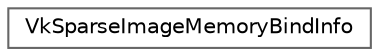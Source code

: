 digraph "类继承关系图"
{
 // LATEX_PDF_SIZE
  bgcolor="transparent";
  edge [fontname=Helvetica,fontsize=10,labelfontname=Helvetica,labelfontsize=10];
  node [fontname=Helvetica,fontsize=10,shape=box,height=0.2,width=0.4];
  rankdir="LR";
  Node0 [id="Node000000",label="VkSparseImageMemoryBindInfo",height=0.2,width=0.4,color="grey40", fillcolor="white", style="filled",URL="$struct_vk_sparse_image_memory_bind_info.html",tooltip=" "];
}
